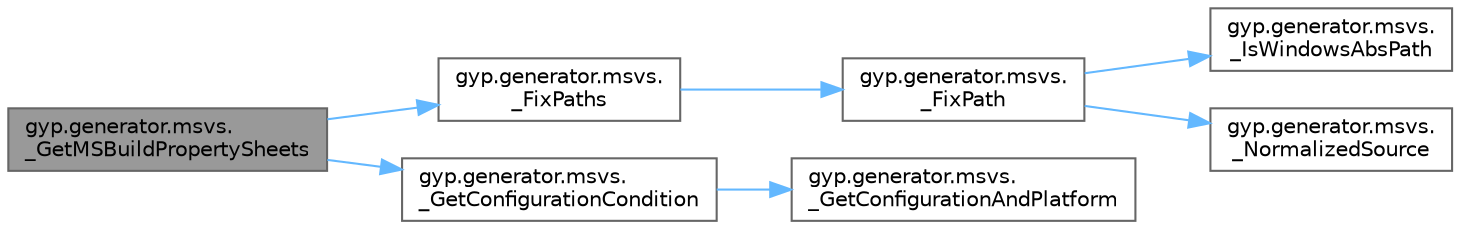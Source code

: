 digraph "gyp.generator.msvs._GetMSBuildPropertySheets"
{
 // LATEX_PDF_SIZE
  bgcolor="transparent";
  edge [fontname=Helvetica,fontsize=10,labelfontname=Helvetica,labelfontsize=10];
  node [fontname=Helvetica,fontsize=10,shape=box,height=0.2,width=0.4];
  rankdir="LR";
  Node1 [id="Node000001",label="gyp.generator.msvs.\l_GetMSBuildPropertySheets",height=0.2,width=0.4,color="gray40", fillcolor="grey60", style="filled", fontcolor="black",tooltip=" "];
  Node1 -> Node2 [id="edge13_Node000001_Node000002",color="steelblue1",style="solid",tooltip=" "];
  Node2 [id="Node000002",label="gyp.generator.msvs.\l_FixPaths",height=0.2,width=0.4,color="grey40", fillcolor="white", style="filled",URL="$namespacegyp_1_1generator_1_1msvs.html#abe0103864b6f70b3c1ab25521cb1f1d0",tooltip=" "];
  Node2 -> Node3 [id="edge14_Node000002_Node000003",color="steelblue1",style="solid",tooltip=" "];
  Node3 [id="Node000003",label="gyp.generator.msvs.\l_FixPath",height=0.2,width=0.4,color="grey40", fillcolor="white", style="filled",URL="$namespacegyp_1_1generator_1_1msvs.html#a706c592f67f43ac8e8e1f0573f747e13",tooltip=" "];
  Node3 -> Node4 [id="edge15_Node000003_Node000004",color="steelblue1",style="solid",tooltip=" "];
  Node4 [id="Node000004",label="gyp.generator.msvs.\l_IsWindowsAbsPath",height=0.2,width=0.4,color="grey40", fillcolor="white", style="filled",URL="$namespacegyp_1_1generator_1_1msvs.html#adfdff838b3dbb7958135554e5816d19f",tooltip=" "];
  Node3 -> Node5 [id="edge16_Node000003_Node000005",color="steelblue1",style="solid",tooltip=" "];
  Node5 [id="Node000005",label="gyp.generator.msvs.\l_NormalizedSource",height=0.2,width=0.4,color="grey40", fillcolor="white", style="filled",URL="$namespacegyp_1_1generator_1_1msvs.html#aaa41e8e158a65fd9c8484eec2d48c72d",tooltip=" "];
  Node1 -> Node6 [id="edge17_Node000001_Node000006",color="steelblue1",style="solid",tooltip=" "];
  Node6 [id="Node000006",label="gyp.generator.msvs.\l_GetConfigurationCondition",height=0.2,width=0.4,color="grey40", fillcolor="white", style="filled",URL="$namespacegyp_1_1generator_1_1msvs.html#aaab7d5867cab0b15c15668bbd54044db",tooltip=" "];
  Node6 -> Node7 [id="edge18_Node000006_Node000007",color="steelblue1",style="solid",tooltip=" "];
  Node7 [id="Node000007",label="gyp.generator.msvs.\l_GetConfigurationAndPlatform",height=0.2,width=0.4,color="grey40", fillcolor="white", style="filled",URL="$namespacegyp_1_1generator_1_1msvs.html#a25c6d1a3709b823b71aac9992db367bd",tooltip=" "];
}
